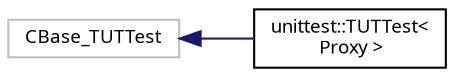 digraph "Graphical Class Hierarchy"
{
 // INTERACTIVE_SVG=YES
  bgcolor="transparent";
  edge [fontname="sans-serif",fontsize="9",labelfontname="sans-serif",labelfontsize="9"];
  node [fontname="sans-serif",fontsize="9",shape=record];
  rankdir="LR";
  Node1 [label="CBase_TUTTest",height=0.2,width=0.4,color="grey75"];
  Node1 -> Node2 [dir="back",color="midnightblue",fontsize="9",style="solid",fontname="sans-serif"];
  Node2 [label="unittest::TUTTest\<\l Proxy \>",height=0.2,width=0.4,color="black",URL="$classunittest_1_1_t_u_t_test.html",tooltip="Generic Charm++ chare class for unit tests utilizing the Template Unit Test library. "];
}
